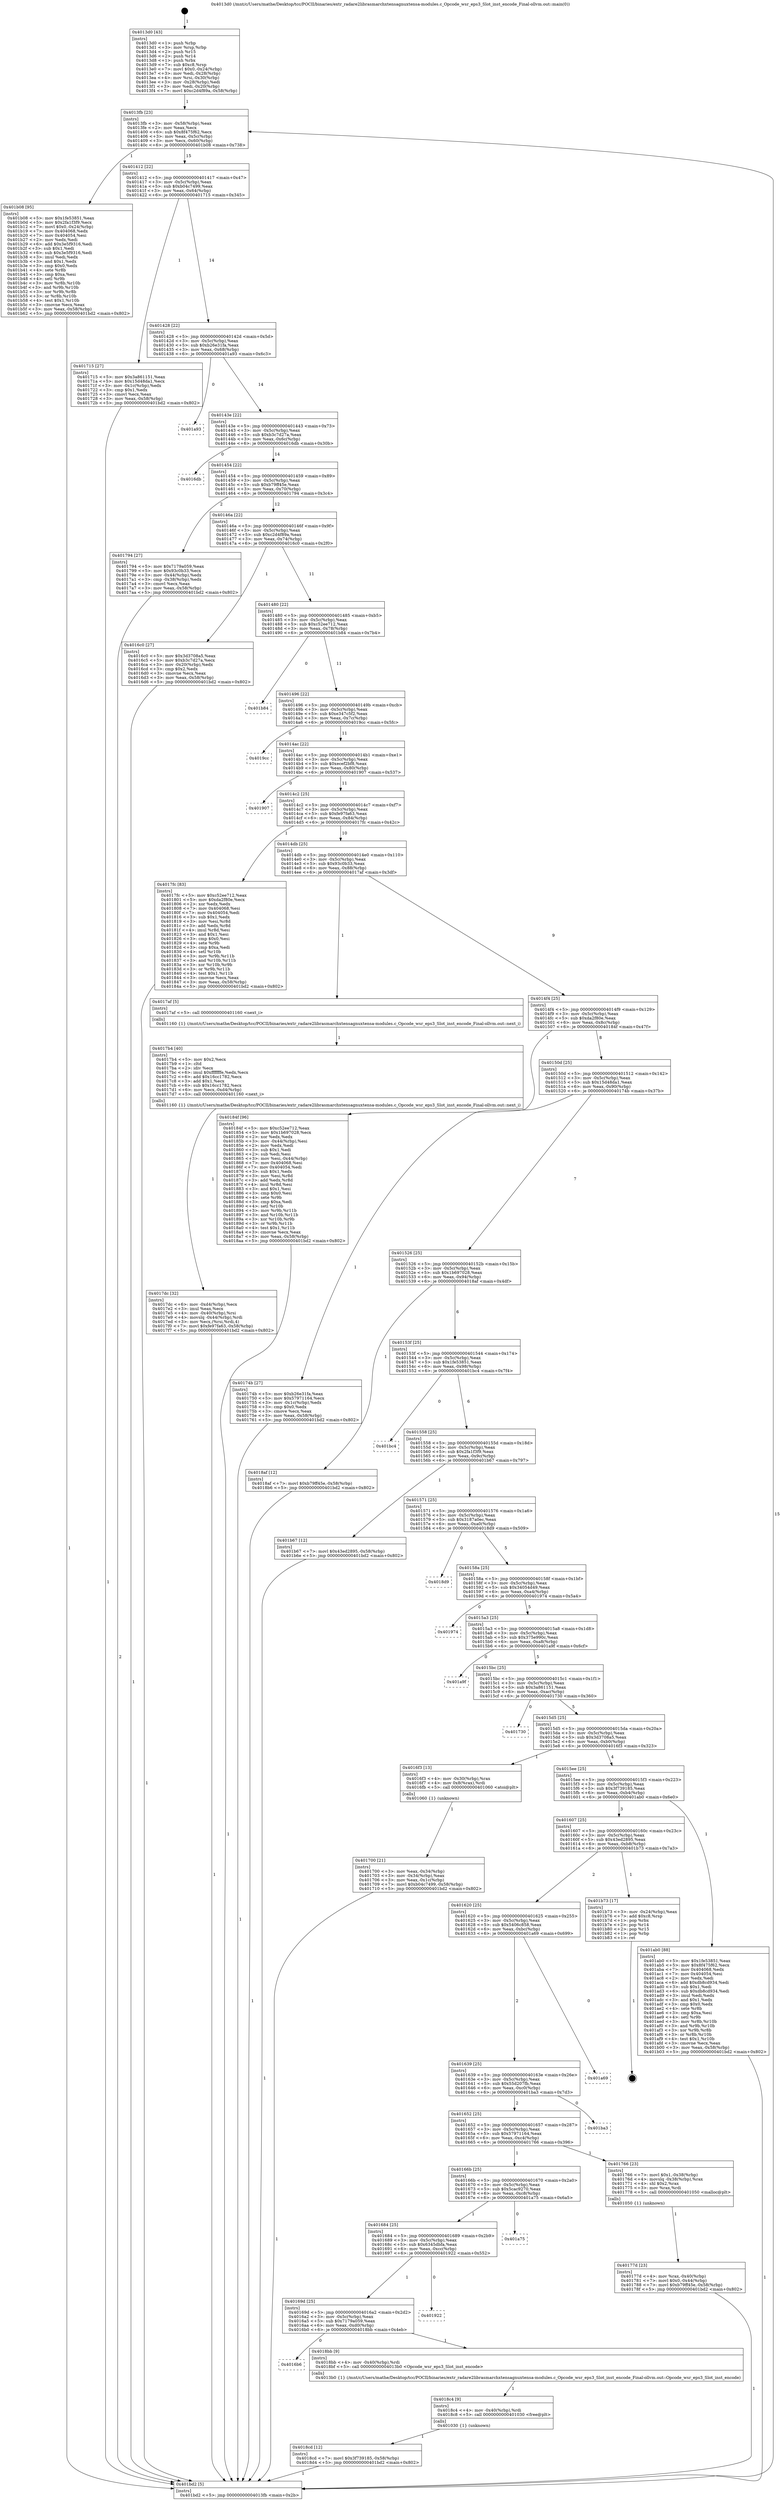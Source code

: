 digraph "0x4013d0" {
  label = "0x4013d0 (/mnt/c/Users/mathe/Desktop/tcc/POCII/binaries/extr_radare2librasmarchxtensagnuxtensa-modules.c_Opcode_wsr_eps3_Slot_inst_encode_Final-ollvm.out::main(0))"
  labelloc = "t"
  node[shape=record]

  Entry [label="",width=0.3,height=0.3,shape=circle,fillcolor=black,style=filled]
  "0x4013fb" [label="{
     0x4013fb [23]\l
     | [instrs]\l
     &nbsp;&nbsp;0x4013fb \<+3\>: mov -0x58(%rbp),%eax\l
     &nbsp;&nbsp;0x4013fe \<+2\>: mov %eax,%ecx\l
     &nbsp;&nbsp;0x401400 \<+6\>: sub $0x8f475f62,%ecx\l
     &nbsp;&nbsp;0x401406 \<+3\>: mov %eax,-0x5c(%rbp)\l
     &nbsp;&nbsp;0x401409 \<+3\>: mov %ecx,-0x60(%rbp)\l
     &nbsp;&nbsp;0x40140c \<+6\>: je 0000000000401b08 \<main+0x738\>\l
  }"]
  "0x401b08" [label="{
     0x401b08 [95]\l
     | [instrs]\l
     &nbsp;&nbsp;0x401b08 \<+5\>: mov $0x1fe53851,%eax\l
     &nbsp;&nbsp;0x401b0d \<+5\>: mov $0x2fa1f3f9,%ecx\l
     &nbsp;&nbsp;0x401b12 \<+7\>: movl $0x0,-0x24(%rbp)\l
     &nbsp;&nbsp;0x401b19 \<+7\>: mov 0x404068,%edx\l
     &nbsp;&nbsp;0x401b20 \<+7\>: mov 0x404054,%esi\l
     &nbsp;&nbsp;0x401b27 \<+2\>: mov %edx,%edi\l
     &nbsp;&nbsp;0x401b29 \<+6\>: add $0x3e5f9316,%edi\l
     &nbsp;&nbsp;0x401b2f \<+3\>: sub $0x1,%edi\l
     &nbsp;&nbsp;0x401b32 \<+6\>: sub $0x3e5f9316,%edi\l
     &nbsp;&nbsp;0x401b38 \<+3\>: imul %edi,%edx\l
     &nbsp;&nbsp;0x401b3b \<+3\>: and $0x1,%edx\l
     &nbsp;&nbsp;0x401b3e \<+3\>: cmp $0x0,%edx\l
     &nbsp;&nbsp;0x401b41 \<+4\>: sete %r8b\l
     &nbsp;&nbsp;0x401b45 \<+3\>: cmp $0xa,%esi\l
     &nbsp;&nbsp;0x401b48 \<+4\>: setl %r9b\l
     &nbsp;&nbsp;0x401b4c \<+3\>: mov %r8b,%r10b\l
     &nbsp;&nbsp;0x401b4f \<+3\>: and %r9b,%r10b\l
     &nbsp;&nbsp;0x401b52 \<+3\>: xor %r9b,%r8b\l
     &nbsp;&nbsp;0x401b55 \<+3\>: or %r8b,%r10b\l
     &nbsp;&nbsp;0x401b58 \<+4\>: test $0x1,%r10b\l
     &nbsp;&nbsp;0x401b5c \<+3\>: cmovne %ecx,%eax\l
     &nbsp;&nbsp;0x401b5f \<+3\>: mov %eax,-0x58(%rbp)\l
     &nbsp;&nbsp;0x401b62 \<+5\>: jmp 0000000000401bd2 \<main+0x802\>\l
  }"]
  "0x401412" [label="{
     0x401412 [22]\l
     | [instrs]\l
     &nbsp;&nbsp;0x401412 \<+5\>: jmp 0000000000401417 \<main+0x47\>\l
     &nbsp;&nbsp;0x401417 \<+3\>: mov -0x5c(%rbp),%eax\l
     &nbsp;&nbsp;0x40141a \<+5\>: sub $0xb04c7499,%eax\l
     &nbsp;&nbsp;0x40141f \<+3\>: mov %eax,-0x64(%rbp)\l
     &nbsp;&nbsp;0x401422 \<+6\>: je 0000000000401715 \<main+0x345\>\l
  }"]
  Exit [label="",width=0.3,height=0.3,shape=circle,fillcolor=black,style=filled,peripheries=2]
  "0x401715" [label="{
     0x401715 [27]\l
     | [instrs]\l
     &nbsp;&nbsp;0x401715 \<+5\>: mov $0x3a861151,%eax\l
     &nbsp;&nbsp;0x40171a \<+5\>: mov $0x15d48da1,%ecx\l
     &nbsp;&nbsp;0x40171f \<+3\>: mov -0x1c(%rbp),%edx\l
     &nbsp;&nbsp;0x401722 \<+3\>: cmp $0x1,%edx\l
     &nbsp;&nbsp;0x401725 \<+3\>: cmovl %ecx,%eax\l
     &nbsp;&nbsp;0x401728 \<+3\>: mov %eax,-0x58(%rbp)\l
     &nbsp;&nbsp;0x40172b \<+5\>: jmp 0000000000401bd2 \<main+0x802\>\l
  }"]
  "0x401428" [label="{
     0x401428 [22]\l
     | [instrs]\l
     &nbsp;&nbsp;0x401428 \<+5\>: jmp 000000000040142d \<main+0x5d\>\l
     &nbsp;&nbsp;0x40142d \<+3\>: mov -0x5c(%rbp),%eax\l
     &nbsp;&nbsp;0x401430 \<+5\>: sub $0xb26e31fa,%eax\l
     &nbsp;&nbsp;0x401435 \<+3\>: mov %eax,-0x68(%rbp)\l
     &nbsp;&nbsp;0x401438 \<+6\>: je 0000000000401a93 \<main+0x6c3\>\l
  }"]
  "0x4018cd" [label="{
     0x4018cd [12]\l
     | [instrs]\l
     &nbsp;&nbsp;0x4018cd \<+7\>: movl $0x3f739185,-0x58(%rbp)\l
     &nbsp;&nbsp;0x4018d4 \<+5\>: jmp 0000000000401bd2 \<main+0x802\>\l
  }"]
  "0x401a93" [label="{
     0x401a93\l
  }", style=dashed]
  "0x40143e" [label="{
     0x40143e [22]\l
     | [instrs]\l
     &nbsp;&nbsp;0x40143e \<+5\>: jmp 0000000000401443 \<main+0x73\>\l
     &nbsp;&nbsp;0x401443 \<+3\>: mov -0x5c(%rbp),%eax\l
     &nbsp;&nbsp;0x401446 \<+5\>: sub $0xb3c7d27a,%eax\l
     &nbsp;&nbsp;0x40144b \<+3\>: mov %eax,-0x6c(%rbp)\l
     &nbsp;&nbsp;0x40144e \<+6\>: je 00000000004016db \<main+0x30b\>\l
  }"]
  "0x4018c4" [label="{
     0x4018c4 [9]\l
     | [instrs]\l
     &nbsp;&nbsp;0x4018c4 \<+4\>: mov -0x40(%rbp),%rdi\l
     &nbsp;&nbsp;0x4018c8 \<+5\>: call 0000000000401030 \<free@plt\>\l
     | [calls]\l
     &nbsp;&nbsp;0x401030 \{1\} (unknown)\l
  }"]
  "0x4016db" [label="{
     0x4016db\l
  }", style=dashed]
  "0x401454" [label="{
     0x401454 [22]\l
     | [instrs]\l
     &nbsp;&nbsp;0x401454 \<+5\>: jmp 0000000000401459 \<main+0x89\>\l
     &nbsp;&nbsp;0x401459 \<+3\>: mov -0x5c(%rbp),%eax\l
     &nbsp;&nbsp;0x40145c \<+5\>: sub $0xb79ff45e,%eax\l
     &nbsp;&nbsp;0x401461 \<+3\>: mov %eax,-0x70(%rbp)\l
     &nbsp;&nbsp;0x401464 \<+6\>: je 0000000000401794 \<main+0x3c4\>\l
  }"]
  "0x4016b6" [label="{
     0x4016b6\l
  }", style=dashed]
  "0x401794" [label="{
     0x401794 [27]\l
     | [instrs]\l
     &nbsp;&nbsp;0x401794 \<+5\>: mov $0x7179a059,%eax\l
     &nbsp;&nbsp;0x401799 \<+5\>: mov $0x93c0b33,%ecx\l
     &nbsp;&nbsp;0x40179e \<+3\>: mov -0x44(%rbp),%edx\l
     &nbsp;&nbsp;0x4017a1 \<+3\>: cmp -0x38(%rbp),%edx\l
     &nbsp;&nbsp;0x4017a4 \<+3\>: cmovl %ecx,%eax\l
     &nbsp;&nbsp;0x4017a7 \<+3\>: mov %eax,-0x58(%rbp)\l
     &nbsp;&nbsp;0x4017aa \<+5\>: jmp 0000000000401bd2 \<main+0x802\>\l
  }"]
  "0x40146a" [label="{
     0x40146a [22]\l
     | [instrs]\l
     &nbsp;&nbsp;0x40146a \<+5\>: jmp 000000000040146f \<main+0x9f\>\l
     &nbsp;&nbsp;0x40146f \<+3\>: mov -0x5c(%rbp),%eax\l
     &nbsp;&nbsp;0x401472 \<+5\>: sub $0xc2d4f89a,%eax\l
     &nbsp;&nbsp;0x401477 \<+3\>: mov %eax,-0x74(%rbp)\l
     &nbsp;&nbsp;0x40147a \<+6\>: je 00000000004016c0 \<main+0x2f0\>\l
  }"]
  "0x4018bb" [label="{
     0x4018bb [9]\l
     | [instrs]\l
     &nbsp;&nbsp;0x4018bb \<+4\>: mov -0x40(%rbp),%rdi\l
     &nbsp;&nbsp;0x4018bf \<+5\>: call 00000000004013b0 \<Opcode_wsr_eps3_Slot_inst_encode\>\l
     | [calls]\l
     &nbsp;&nbsp;0x4013b0 \{1\} (/mnt/c/Users/mathe/Desktop/tcc/POCII/binaries/extr_radare2librasmarchxtensagnuxtensa-modules.c_Opcode_wsr_eps3_Slot_inst_encode_Final-ollvm.out::Opcode_wsr_eps3_Slot_inst_encode)\l
  }"]
  "0x4016c0" [label="{
     0x4016c0 [27]\l
     | [instrs]\l
     &nbsp;&nbsp;0x4016c0 \<+5\>: mov $0x3d3708a5,%eax\l
     &nbsp;&nbsp;0x4016c5 \<+5\>: mov $0xb3c7d27a,%ecx\l
     &nbsp;&nbsp;0x4016ca \<+3\>: mov -0x20(%rbp),%edx\l
     &nbsp;&nbsp;0x4016cd \<+3\>: cmp $0x2,%edx\l
     &nbsp;&nbsp;0x4016d0 \<+3\>: cmovne %ecx,%eax\l
     &nbsp;&nbsp;0x4016d3 \<+3\>: mov %eax,-0x58(%rbp)\l
     &nbsp;&nbsp;0x4016d6 \<+5\>: jmp 0000000000401bd2 \<main+0x802\>\l
  }"]
  "0x401480" [label="{
     0x401480 [22]\l
     | [instrs]\l
     &nbsp;&nbsp;0x401480 \<+5\>: jmp 0000000000401485 \<main+0xb5\>\l
     &nbsp;&nbsp;0x401485 \<+3\>: mov -0x5c(%rbp),%eax\l
     &nbsp;&nbsp;0x401488 \<+5\>: sub $0xc52ee712,%eax\l
     &nbsp;&nbsp;0x40148d \<+3\>: mov %eax,-0x78(%rbp)\l
     &nbsp;&nbsp;0x401490 \<+6\>: je 0000000000401b84 \<main+0x7b4\>\l
  }"]
  "0x401bd2" [label="{
     0x401bd2 [5]\l
     | [instrs]\l
     &nbsp;&nbsp;0x401bd2 \<+5\>: jmp 00000000004013fb \<main+0x2b\>\l
  }"]
  "0x4013d0" [label="{
     0x4013d0 [43]\l
     | [instrs]\l
     &nbsp;&nbsp;0x4013d0 \<+1\>: push %rbp\l
     &nbsp;&nbsp;0x4013d1 \<+3\>: mov %rsp,%rbp\l
     &nbsp;&nbsp;0x4013d4 \<+2\>: push %r15\l
     &nbsp;&nbsp;0x4013d6 \<+2\>: push %r14\l
     &nbsp;&nbsp;0x4013d8 \<+1\>: push %rbx\l
     &nbsp;&nbsp;0x4013d9 \<+7\>: sub $0xc8,%rsp\l
     &nbsp;&nbsp;0x4013e0 \<+7\>: movl $0x0,-0x24(%rbp)\l
     &nbsp;&nbsp;0x4013e7 \<+3\>: mov %edi,-0x28(%rbp)\l
     &nbsp;&nbsp;0x4013ea \<+4\>: mov %rsi,-0x30(%rbp)\l
     &nbsp;&nbsp;0x4013ee \<+3\>: mov -0x28(%rbp),%edi\l
     &nbsp;&nbsp;0x4013f1 \<+3\>: mov %edi,-0x20(%rbp)\l
     &nbsp;&nbsp;0x4013f4 \<+7\>: movl $0xc2d4f89a,-0x58(%rbp)\l
  }"]
  "0x40169d" [label="{
     0x40169d [25]\l
     | [instrs]\l
     &nbsp;&nbsp;0x40169d \<+5\>: jmp 00000000004016a2 \<main+0x2d2\>\l
     &nbsp;&nbsp;0x4016a2 \<+3\>: mov -0x5c(%rbp),%eax\l
     &nbsp;&nbsp;0x4016a5 \<+5\>: sub $0x7179a059,%eax\l
     &nbsp;&nbsp;0x4016aa \<+6\>: mov %eax,-0xd0(%rbp)\l
     &nbsp;&nbsp;0x4016b0 \<+6\>: je 00000000004018bb \<main+0x4eb\>\l
  }"]
  "0x401b84" [label="{
     0x401b84\l
  }", style=dashed]
  "0x401496" [label="{
     0x401496 [22]\l
     | [instrs]\l
     &nbsp;&nbsp;0x401496 \<+5\>: jmp 000000000040149b \<main+0xcb\>\l
     &nbsp;&nbsp;0x40149b \<+3\>: mov -0x5c(%rbp),%eax\l
     &nbsp;&nbsp;0x40149e \<+5\>: sub $0xe347c5f2,%eax\l
     &nbsp;&nbsp;0x4014a3 \<+3\>: mov %eax,-0x7c(%rbp)\l
     &nbsp;&nbsp;0x4014a6 \<+6\>: je 00000000004019cc \<main+0x5fc\>\l
  }"]
  "0x401922" [label="{
     0x401922\l
  }", style=dashed]
  "0x4019cc" [label="{
     0x4019cc\l
  }", style=dashed]
  "0x4014ac" [label="{
     0x4014ac [22]\l
     | [instrs]\l
     &nbsp;&nbsp;0x4014ac \<+5\>: jmp 00000000004014b1 \<main+0xe1\>\l
     &nbsp;&nbsp;0x4014b1 \<+3\>: mov -0x5c(%rbp),%eax\l
     &nbsp;&nbsp;0x4014b4 \<+5\>: sub $0xecef2bf8,%eax\l
     &nbsp;&nbsp;0x4014b9 \<+3\>: mov %eax,-0x80(%rbp)\l
     &nbsp;&nbsp;0x4014bc \<+6\>: je 0000000000401907 \<main+0x537\>\l
  }"]
  "0x401684" [label="{
     0x401684 [25]\l
     | [instrs]\l
     &nbsp;&nbsp;0x401684 \<+5\>: jmp 0000000000401689 \<main+0x2b9\>\l
     &nbsp;&nbsp;0x401689 \<+3\>: mov -0x5c(%rbp),%eax\l
     &nbsp;&nbsp;0x40168c \<+5\>: sub $0x6345dbfa,%eax\l
     &nbsp;&nbsp;0x401691 \<+6\>: mov %eax,-0xcc(%rbp)\l
     &nbsp;&nbsp;0x401697 \<+6\>: je 0000000000401922 \<main+0x552\>\l
  }"]
  "0x401907" [label="{
     0x401907\l
  }", style=dashed]
  "0x4014c2" [label="{
     0x4014c2 [25]\l
     | [instrs]\l
     &nbsp;&nbsp;0x4014c2 \<+5\>: jmp 00000000004014c7 \<main+0xf7\>\l
     &nbsp;&nbsp;0x4014c7 \<+3\>: mov -0x5c(%rbp),%eax\l
     &nbsp;&nbsp;0x4014ca \<+5\>: sub $0xfe97fa63,%eax\l
     &nbsp;&nbsp;0x4014cf \<+6\>: mov %eax,-0x84(%rbp)\l
     &nbsp;&nbsp;0x4014d5 \<+6\>: je 00000000004017fc \<main+0x42c\>\l
  }"]
  "0x401a75" [label="{
     0x401a75\l
  }", style=dashed]
  "0x4017fc" [label="{
     0x4017fc [83]\l
     | [instrs]\l
     &nbsp;&nbsp;0x4017fc \<+5\>: mov $0xc52ee712,%eax\l
     &nbsp;&nbsp;0x401801 \<+5\>: mov $0xda2f80e,%ecx\l
     &nbsp;&nbsp;0x401806 \<+2\>: xor %edx,%edx\l
     &nbsp;&nbsp;0x401808 \<+7\>: mov 0x404068,%esi\l
     &nbsp;&nbsp;0x40180f \<+7\>: mov 0x404054,%edi\l
     &nbsp;&nbsp;0x401816 \<+3\>: sub $0x1,%edx\l
     &nbsp;&nbsp;0x401819 \<+3\>: mov %esi,%r8d\l
     &nbsp;&nbsp;0x40181c \<+3\>: add %edx,%r8d\l
     &nbsp;&nbsp;0x40181f \<+4\>: imul %r8d,%esi\l
     &nbsp;&nbsp;0x401823 \<+3\>: and $0x1,%esi\l
     &nbsp;&nbsp;0x401826 \<+3\>: cmp $0x0,%esi\l
     &nbsp;&nbsp;0x401829 \<+4\>: sete %r9b\l
     &nbsp;&nbsp;0x40182d \<+3\>: cmp $0xa,%edi\l
     &nbsp;&nbsp;0x401830 \<+4\>: setl %r10b\l
     &nbsp;&nbsp;0x401834 \<+3\>: mov %r9b,%r11b\l
     &nbsp;&nbsp;0x401837 \<+3\>: and %r10b,%r11b\l
     &nbsp;&nbsp;0x40183a \<+3\>: xor %r10b,%r9b\l
     &nbsp;&nbsp;0x40183d \<+3\>: or %r9b,%r11b\l
     &nbsp;&nbsp;0x401840 \<+4\>: test $0x1,%r11b\l
     &nbsp;&nbsp;0x401844 \<+3\>: cmovne %ecx,%eax\l
     &nbsp;&nbsp;0x401847 \<+3\>: mov %eax,-0x58(%rbp)\l
     &nbsp;&nbsp;0x40184a \<+5\>: jmp 0000000000401bd2 \<main+0x802\>\l
  }"]
  "0x4014db" [label="{
     0x4014db [25]\l
     | [instrs]\l
     &nbsp;&nbsp;0x4014db \<+5\>: jmp 00000000004014e0 \<main+0x110\>\l
     &nbsp;&nbsp;0x4014e0 \<+3\>: mov -0x5c(%rbp),%eax\l
     &nbsp;&nbsp;0x4014e3 \<+5\>: sub $0x93c0b33,%eax\l
     &nbsp;&nbsp;0x4014e8 \<+6\>: mov %eax,-0x88(%rbp)\l
     &nbsp;&nbsp;0x4014ee \<+6\>: je 00000000004017af \<main+0x3df\>\l
  }"]
  "0x4017dc" [label="{
     0x4017dc [32]\l
     | [instrs]\l
     &nbsp;&nbsp;0x4017dc \<+6\>: mov -0xd4(%rbp),%ecx\l
     &nbsp;&nbsp;0x4017e2 \<+3\>: imul %eax,%ecx\l
     &nbsp;&nbsp;0x4017e5 \<+4\>: mov -0x40(%rbp),%rsi\l
     &nbsp;&nbsp;0x4017e9 \<+4\>: movslq -0x44(%rbp),%rdi\l
     &nbsp;&nbsp;0x4017ed \<+3\>: mov %ecx,(%rsi,%rdi,4)\l
     &nbsp;&nbsp;0x4017f0 \<+7\>: movl $0xfe97fa63,-0x58(%rbp)\l
     &nbsp;&nbsp;0x4017f7 \<+5\>: jmp 0000000000401bd2 \<main+0x802\>\l
  }"]
  "0x4017af" [label="{
     0x4017af [5]\l
     | [instrs]\l
     &nbsp;&nbsp;0x4017af \<+5\>: call 0000000000401160 \<next_i\>\l
     | [calls]\l
     &nbsp;&nbsp;0x401160 \{1\} (/mnt/c/Users/mathe/Desktop/tcc/POCII/binaries/extr_radare2librasmarchxtensagnuxtensa-modules.c_Opcode_wsr_eps3_Slot_inst_encode_Final-ollvm.out::next_i)\l
  }"]
  "0x4014f4" [label="{
     0x4014f4 [25]\l
     | [instrs]\l
     &nbsp;&nbsp;0x4014f4 \<+5\>: jmp 00000000004014f9 \<main+0x129\>\l
     &nbsp;&nbsp;0x4014f9 \<+3\>: mov -0x5c(%rbp),%eax\l
     &nbsp;&nbsp;0x4014fc \<+5\>: sub $0xda2f80e,%eax\l
     &nbsp;&nbsp;0x401501 \<+6\>: mov %eax,-0x8c(%rbp)\l
     &nbsp;&nbsp;0x401507 \<+6\>: je 000000000040184f \<main+0x47f\>\l
  }"]
  "0x4017b4" [label="{
     0x4017b4 [40]\l
     | [instrs]\l
     &nbsp;&nbsp;0x4017b4 \<+5\>: mov $0x2,%ecx\l
     &nbsp;&nbsp;0x4017b9 \<+1\>: cltd\l
     &nbsp;&nbsp;0x4017ba \<+2\>: idiv %ecx\l
     &nbsp;&nbsp;0x4017bc \<+6\>: imul $0xfffffffe,%edx,%ecx\l
     &nbsp;&nbsp;0x4017c2 \<+6\>: add $0x16cc1782,%ecx\l
     &nbsp;&nbsp;0x4017c8 \<+3\>: add $0x1,%ecx\l
     &nbsp;&nbsp;0x4017cb \<+6\>: sub $0x16cc1782,%ecx\l
     &nbsp;&nbsp;0x4017d1 \<+6\>: mov %ecx,-0xd4(%rbp)\l
     &nbsp;&nbsp;0x4017d7 \<+5\>: call 0000000000401160 \<next_i\>\l
     | [calls]\l
     &nbsp;&nbsp;0x401160 \{1\} (/mnt/c/Users/mathe/Desktop/tcc/POCII/binaries/extr_radare2librasmarchxtensagnuxtensa-modules.c_Opcode_wsr_eps3_Slot_inst_encode_Final-ollvm.out::next_i)\l
  }"]
  "0x40184f" [label="{
     0x40184f [96]\l
     | [instrs]\l
     &nbsp;&nbsp;0x40184f \<+5\>: mov $0xc52ee712,%eax\l
     &nbsp;&nbsp;0x401854 \<+5\>: mov $0x1b697028,%ecx\l
     &nbsp;&nbsp;0x401859 \<+2\>: xor %edx,%edx\l
     &nbsp;&nbsp;0x40185b \<+3\>: mov -0x44(%rbp),%esi\l
     &nbsp;&nbsp;0x40185e \<+2\>: mov %edx,%edi\l
     &nbsp;&nbsp;0x401860 \<+3\>: sub $0x1,%edi\l
     &nbsp;&nbsp;0x401863 \<+2\>: sub %edi,%esi\l
     &nbsp;&nbsp;0x401865 \<+3\>: mov %esi,-0x44(%rbp)\l
     &nbsp;&nbsp;0x401868 \<+7\>: mov 0x404068,%esi\l
     &nbsp;&nbsp;0x40186f \<+7\>: mov 0x404054,%edi\l
     &nbsp;&nbsp;0x401876 \<+3\>: sub $0x1,%edx\l
     &nbsp;&nbsp;0x401879 \<+3\>: mov %esi,%r8d\l
     &nbsp;&nbsp;0x40187c \<+3\>: add %edx,%r8d\l
     &nbsp;&nbsp;0x40187f \<+4\>: imul %r8d,%esi\l
     &nbsp;&nbsp;0x401883 \<+3\>: and $0x1,%esi\l
     &nbsp;&nbsp;0x401886 \<+3\>: cmp $0x0,%esi\l
     &nbsp;&nbsp;0x401889 \<+4\>: sete %r9b\l
     &nbsp;&nbsp;0x40188d \<+3\>: cmp $0xa,%edi\l
     &nbsp;&nbsp;0x401890 \<+4\>: setl %r10b\l
     &nbsp;&nbsp;0x401894 \<+3\>: mov %r9b,%r11b\l
     &nbsp;&nbsp;0x401897 \<+3\>: and %r10b,%r11b\l
     &nbsp;&nbsp;0x40189a \<+3\>: xor %r10b,%r9b\l
     &nbsp;&nbsp;0x40189d \<+3\>: or %r9b,%r11b\l
     &nbsp;&nbsp;0x4018a0 \<+4\>: test $0x1,%r11b\l
     &nbsp;&nbsp;0x4018a4 \<+3\>: cmovne %ecx,%eax\l
     &nbsp;&nbsp;0x4018a7 \<+3\>: mov %eax,-0x58(%rbp)\l
     &nbsp;&nbsp;0x4018aa \<+5\>: jmp 0000000000401bd2 \<main+0x802\>\l
  }"]
  "0x40150d" [label="{
     0x40150d [25]\l
     | [instrs]\l
     &nbsp;&nbsp;0x40150d \<+5\>: jmp 0000000000401512 \<main+0x142\>\l
     &nbsp;&nbsp;0x401512 \<+3\>: mov -0x5c(%rbp),%eax\l
     &nbsp;&nbsp;0x401515 \<+5\>: sub $0x15d48da1,%eax\l
     &nbsp;&nbsp;0x40151a \<+6\>: mov %eax,-0x90(%rbp)\l
     &nbsp;&nbsp;0x401520 \<+6\>: je 000000000040174b \<main+0x37b\>\l
  }"]
  "0x40177d" [label="{
     0x40177d [23]\l
     | [instrs]\l
     &nbsp;&nbsp;0x40177d \<+4\>: mov %rax,-0x40(%rbp)\l
     &nbsp;&nbsp;0x401781 \<+7\>: movl $0x0,-0x44(%rbp)\l
     &nbsp;&nbsp;0x401788 \<+7\>: movl $0xb79ff45e,-0x58(%rbp)\l
     &nbsp;&nbsp;0x40178f \<+5\>: jmp 0000000000401bd2 \<main+0x802\>\l
  }"]
  "0x40174b" [label="{
     0x40174b [27]\l
     | [instrs]\l
     &nbsp;&nbsp;0x40174b \<+5\>: mov $0xb26e31fa,%eax\l
     &nbsp;&nbsp;0x401750 \<+5\>: mov $0x57971164,%ecx\l
     &nbsp;&nbsp;0x401755 \<+3\>: mov -0x1c(%rbp),%edx\l
     &nbsp;&nbsp;0x401758 \<+3\>: cmp $0x0,%edx\l
     &nbsp;&nbsp;0x40175b \<+3\>: cmove %ecx,%eax\l
     &nbsp;&nbsp;0x40175e \<+3\>: mov %eax,-0x58(%rbp)\l
     &nbsp;&nbsp;0x401761 \<+5\>: jmp 0000000000401bd2 \<main+0x802\>\l
  }"]
  "0x401526" [label="{
     0x401526 [25]\l
     | [instrs]\l
     &nbsp;&nbsp;0x401526 \<+5\>: jmp 000000000040152b \<main+0x15b\>\l
     &nbsp;&nbsp;0x40152b \<+3\>: mov -0x5c(%rbp),%eax\l
     &nbsp;&nbsp;0x40152e \<+5\>: sub $0x1b697028,%eax\l
     &nbsp;&nbsp;0x401533 \<+6\>: mov %eax,-0x94(%rbp)\l
     &nbsp;&nbsp;0x401539 \<+6\>: je 00000000004018af \<main+0x4df\>\l
  }"]
  "0x40166b" [label="{
     0x40166b [25]\l
     | [instrs]\l
     &nbsp;&nbsp;0x40166b \<+5\>: jmp 0000000000401670 \<main+0x2a0\>\l
     &nbsp;&nbsp;0x401670 \<+3\>: mov -0x5c(%rbp),%eax\l
     &nbsp;&nbsp;0x401673 \<+5\>: sub $0x5cac9270,%eax\l
     &nbsp;&nbsp;0x401678 \<+6\>: mov %eax,-0xc8(%rbp)\l
     &nbsp;&nbsp;0x40167e \<+6\>: je 0000000000401a75 \<main+0x6a5\>\l
  }"]
  "0x4018af" [label="{
     0x4018af [12]\l
     | [instrs]\l
     &nbsp;&nbsp;0x4018af \<+7\>: movl $0xb79ff45e,-0x58(%rbp)\l
     &nbsp;&nbsp;0x4018b6 \<+5\>: jmp 0000000000401bd2 \<main+0x802\>\l
  }"]
  "0x40153f" [label="{
     0x40153f [25]\l
     | [instrs]\l
     &nbsp;&nbsp;0x40153f \<+5\>: jmp 0000000000401544 \<main+0x174\>\l
     &nbsp;&nbsp;0x401544 \<+3\>: mov -0x5c(%rbp),%eax\l
     &nbsp;&nbsp;0x401547 \<+5\>: sub $0x1fe53851,%eax\l
     &nbsp;&nbsp;0x40154c \<+6\>: mov %eax,-0x98(%rbp)\l
     &nbsp;&nbsp;0x401552 \<+6\>: je 0000000000401bc4 \<main+0x7f4\>\l
  }"]
  "0x401766" [label="{
     0x401766 [23]\l
     | [instrs]\l
     &nbsp;&nbsp;0x401766 \<+7\>: movl $0x1,-0x38(%rbp)\l
     &nbsp;&nbsp;0x40176d \<+4\>: movslq -0x38(%rbp),%rax\l
     &nbsp;&nbsp;0x401771 \<+4\>: shl $0x2,%rax\l
     &nbsp;&nbsp;0x401775 \<+3\>: mov %rax,%rdi\l
     &nbsp;&nbsp;0x401778 \<+5\>: call 0000000000401050 \<malloc@plt\>\l
     | [calls]\l
     &nbsp;&nbsp;0x401050 \{1\} (unknown)\l
  }"]
  "0x401bc4" [label="{
     0x401bc4\l
  }", style=dashed]
  "0x401558" [label="{
     0x401558 [25]\l
     | [instrs]\l
     &nbsp;&nbsp;0x401558 \<+5\>: jmp 000000000040155d \<main+0x18d\>\l
     &nbsp;&nbsp;0x40155d \<+3\>: mov -0x5c(%rbp),%eax\l
     &nbsp;&nbsp;0x401560 \<+5\>: sub $0x2fa1f3f9,%eax\l
     &nbsp;&nbsp;0x401565 \<+6\>: mov %eax,-0x9c(%rbp)\l
     &nbsp;&nbsp;0x40156b \<+6\>: je 0000000000401b67 \<main+0x797\>\l
  }"]
  "0x401652" [label="{
     0x401652 [25]\l
     | [instrs]\l
     &nbsp;&nbsp;0x401652 \<+5\>: jmp 0000000000401657 \<main+0x287\>\l
     &nbsp;&nbsp;0x401657 \<+3\>: mov -0x5c(%rbp),%eax\l
     &nbsp;&nbsp;0x40165a \<+5\>: sub $0x57971164,%eax\l
     &nbsp;&nbsp;0x40165f \<+6\>: mov %eax,-0xc4(%rbp)\l
     &nbsp;&nbsp;0x401665 \<+6\>: je 0000000000401766 \<main+0x396\>\l
  }"]
  "0x401b67" [label="{
     0x401b67 [12]\l
     | [instrs]\l
     &nbsp;&nbsp;0x401b67 \<+7\>: movl $0x43ed2895,-0x58(%rbp)\l
     &nbsp;&nbsp;0x401b6e \<+5\>: jmp 0000000000401bd2 \<main+0x802\>\l
  }"]
  "0x401571" [label="{
     0x401571 [25]\l
     | [instrs]\l
     &nbsp;&nbsp;0x401571 \<+5\>: jmp 0000000000401576 \<main+0x1a6\>\l
     &nbsp;&nbsp;0x401576 \<+3\>: mov -0x5c(%rbp),%eax\l
     &nbsp;&nbsp;0x401579 \<+5\>: sub $0x3187a0ec,%eax\l
     &nbsp;&nbsp;0x40157e \<+6\>: mov %eax,-0xa0(%rbp)\l
     &nbsp;&nbsp;0x401584 \<+6\>: je 00000000004018d9 \<main+0x509\>\l
  }"]
  "0x401ba3" [label="{
     0x401ba3\l
  }", style=dashed]
  "0x4018d9" [label="{
     0x4018d9\l
  }", style=dashed]
  "0x40158a" [label="{
     0x40158a [25]\l
     | [instrs]\l
     &nbsp;&nbsp;0x40158a \<+5\>: jmp 000000000040158f \<main+0x1bf\>\l
     &nbsp;&nbsp;0x40158f \<+3\>: mov -0x5c(%rbp),%eax\l
     &nbsp;&nbsp;0x401592 \<+5\>: sub $0x34054d49,%eax\l
     &nbsp;&nbsp;0x401597 \<+6\>: mov %eax,-0xa4(%rbp)\l
     &nbsp;&nbsp;0x40159d \<+6\>: je 0000000000401974 \<main+0x5a4\>\l
  }"]
  "0x401639" [label="{
     0x401639 [25]\l
     | [instrs]\l
     &nbsp;&nbsp;0x401639 \<+5\>: jmp 000000000040163e \<main+0x26e\>\l
     &nbsp;&nbsp;0x40163e \<+3\>: mov -0x5c(%rbp),%eax\l
     &nbsp;&nbsp;0x401641 \<+5\>: sub $0x55d207fb,%eax\l
     &nbsp;&nbsp;0x401646 \<+6\>: mov %eax,-0xc0(%rbp)\l
     &nbsp;&nbsp;0x40164c \<+6\>: je 0000000000401ba3 \<main+0x7d3\>\l
  }"]
  "0x401974" [label="{
     0x401974\l
  }", style=dashed]
  "0x4015a3" [label="{
     0x4015a3 [25]\l
     | [instrs]\l
     &nbsp;&nbsp;0x4015a3 \<+5\>: jmp 00000000004015a8 \<main+0x1d8\>\l
     &nbsp;&nbsp;0x4015a8 \<+3\>: mov -0x5c(%rbp),%eax\l
     &nbsp;&nbsp;0x4015ab \<+5\>: sub $0x375e990c,%eax\l
     &nbsp;&nbsp;0x4015b0 \<+6\>: mov %eax,-0xa8(%rbp)\l
     &nbsp;&nbsp;0x4015b6 \<+6\>: je 0000000000401a9f \<main+0x6cf\>\l
  }"]
  "0x401a69" [label="{
     0x401a69\l
  }", style=dashed]
  "0x401a9f" [label="{
     0x401a9f\l
  }", style=dashed]
  "0x4015bc" [label="{
     0x4015bc [25]\l
     | [instrs]\l
     &nbsp;&nbsp;0x4015bc \<+5\>: jmp 00000000004015c1 \<main+0x1f1\>\l
     &nbsp;&nbsp;0x4015c1 \<+3\>: mov -0x5c(%rbp),%eax\l
     &nbsp;&nbsp;0x4015c4 \<+5\>: sub $0x3a861151,%eax\l
     &nbsp;&nbsp;0x4015c9 \<+6\>: mov %eax,-0xac(%rbp)\l
     &nbsp;&nbsp;0x4015cf \<+6\>: je 0000000000401730 \<main+0x360\>\l
  }"]
  "0x401620" [label="{
     0x401620 [25]\l
     | [instrs]\l
     &nbsp;&nbsp;0x401620 \<+5\>: jmp 0000000000401625 \<main+0x255\>\l
     &nbsp;&nbsp;0x401625 \<+3\>: mov -0x5c(%rbp),%eax\l
     &nbsp;&nbsp;0x401628 \<+5\>: sub $0x5406c858,%eax\l
     &nbsp;&nbsp;0x40162d \<+6\>: mov %eax,-0xbc(%rbp)\l
     &nbsp;&nbsp;0x401633 \<+6\>: je 0000000000401a69 \<main+0x699\>\l
  }"]
  "0x401730" [label="{
     0x401730\l
  }", style=dashed]
  "0x4015d5" [label="{
     0x4015d5 [25]\l
     | [instrs]\l
     &nbsp;&nbsp;0x4015d5 \<+5\>: jmp 00000000004015da \<main+0x20a\>\l
     &nbsp;&nbsp;0x4015da \<+3\>: mov -0x5c(%rbp),%eax\l
     &nbsp;&nbsp;0x4015dd \<+5\>: sub $0x3d3708a5,%eax\l
     &nbsp;&nbsp;0x4015e2 \<+6\>: mov %eax,-0xb0(%rbp)\l
     &nbsp;&nbsp;0x4015e8 \<+6\>: je 00000000004016f3 \<main+0x323\>\l
  }"]
  "0x401b73" [label="{
     0x401b73 [17]\l
     | [instrs]\l
     &nbsp;&nbsp;0x401b73 \<+3\>: mov -0x24(%rbp),%eax\l
     &nbsp;&nbsp;0x401b76 \<+7\>: add $0xc8,%rsp\l
     &nbsp;&nbsp;0x401b7d \<+1\>: pop %rbx\l
     &nbsp;&nbsp;0x401b7e \<+2\>: pop %r14\l
     &nbsp;&nbsp;0x401b80 \<+2\>: pop %r15\l
     &nbsp;&nbsp;0x401b82 \<+1\>: pop %rbp\l
     &nbsp;&nbsp;0x401b83 \<+1\>: ret\l
  }"]
  "0x4016f3" [label="{
     0x4016f3 [13]\l
     | [instrs]\l
     &nbsp;&nbsp;0x4016f3 \<+4\>: mov -0x30(%rbp),%rax\l
     &nbsp;&nbsp;0x4016f7 \<+4\>: mov 0x8(%rax),%rdi\l
     &nbsp;&nbsp;0x4016fb \<+5\>: call 0000000000401060 \<atoi@plt\>\l
     | [calls]\l
     &nbsp;&nbsp;0x401060 \{1\} (unknown)\l
  }"]
  "0x4015ee" [label="{
     0x4015ee [25]\l
     | [instrs]\l
     &nbsp;&nbsp;0x4015ee \<+5\>: jmp 00000000004015f3 \<main+0x223\>\l
     &nbsp;&nbsp;0x4015f3 \<+3\>: mov -0x5c(%rbp),%eax\l
     &nbsp;&nbsp;0x4015f6 \<+5\>: sub $0x3f739185,%eax\l
     &nbsp;&nbsp;0x4015fb \<+6\>: mov %eax,-0xb4(%rbp)\l
     &nbsp;&nbsp;0x401601 \<+6\>: je 0000000000401ab0 \<main+0x6e0\>\l
  }"]
  "0x401700" [label="{
     0x401700 [21]\l
     | [instrs]\l
     &nbsp;&nbsp;0x401700 \<+3\>: mov %eax,-0x34(%rbp)\l
     &nbsp;&nbsp;0x401703 \<+3\>: mov -0x34(%rbp),%eax\l
     &nbsp;&nbsp;0x401706 \<+3\>: mov %eax,-0x1c(%rbp)\l
     &nbsp;&nbsp;0x401709 \<+7\>: movl $0xb04c7499,-0x58(%rbp)\l
     &nbsp;&nbsp;0x401710 \<+5\>: jmp 0000000000401bd2 \<main+0x802\>\l
  }"]
  "0x401607" [label="{
     0x401607 [25]\l
     | [instrs]\l
     &nbsp;&nbsp;0x401607 \<+5\>: jmp 000000000040160c \<main+0x23c\>\l
     &nbsp;&nbsp;0x40160c \<+3\>: mov -0x5c(%rbp),%eax\l
     &nbsp;&nbsp;0x40160f \<+5\>: sub $0x43ed2895,%eax\l
     &nbsp;&nbsp;0x401614 \<+6\>: mov %eax,-0xb8(%rbp)\l
     &nbsp;&nbsp;0x40161a \<+6\>: je 0000000000401b73 \<main+0x7a3\>\l
  }"]
  "0x401ab0" [label="{
     0x401ab0 [88]\l
     | [instrs]\l
     &nbsp;&nbsp;0x401ab0 \<+5\>: mov $0x1fe53851,%eax\l
     &nbsp;&nbsp;0x401ab5 \<+5\>: mov $0x8f475f62,%ecx\l
     &nbsp;&nbsp;0x401aba \<+7\>: mov 0x404068,%edx\l
     &nbsp;&nbsp;0x401ac1 \<+7\>: mov 0x404054,%esi\l
     &nbsp;&nbsp;0x401ac8 \<+2\>: mov %edx,%edi\l
     &nbsp;&nbsp;0x401aca \<+6\>: add $0xdb8cd934,%edi\l
     &nbsp;&nbsp;0x401ad0 \<+3\>: sub $0x1,%edi\l
     &nbsp;&nbsp;0x401ad3 \<+6\>: sub $0xdb8cd934,%edi\l
     &nbsp;&nbsp;0x401ad9 \<+3\>: imul %edi,%edx\l
     &nbsp;&nbsp;0x401adc \<+3\>: and $0x1,%edx\l
     &nbsp;&nbsp;0x401adf \<+3\>: cmp $0x0,%edx\l
     &nbsp;&nbsp;0x401ae2 \<+4\>: sete %r8b\l
     &nbsp;&nbsp;0x401ae6 \<+3\>: cmp $0xa,%esi\l
     &nbsp;&nbsp;0x401ae9 \<+4\>: setl %r9b\l
     &nbsp;&nbsp;0x401aed \<+3\>: mov %r8b,%r10b\l
     &nbsp;&nbsp;0x401af0 \<+3\>: and %r9b,%r10b\l
     &nbsp;&nbsp;0x401af3 \<+3\>: xor %r9b,%r8b\l
     &nbsp;&nbsp;0x401af6 \<+3\>: or %r8b,%r10b\l
     &nbsp;&nbsp;0x401af9 \<+4\>: test $0x1,%r10b\l
     &nbsp;&nbsp;0x401afd \<+3\>: cmovne %ecx,%eax\l
     &nbsp;&nbsp;0x401b00 \<+3\>: mov %eax,-0x58(%rbp)\l
     &nbsp;&nbsp;0x401b03 \<+5\>: jmp 0000000000401bd2 \<main+0x802\>\l
  }"]
  Entry -> "0x4013d0" [label=" 1"]
  "0x4013fb" -> "0x401b08" [label=" 1"]
  "0x4013fb" -> "0x401412" [label=" 15"]
  "0x401b73" -> Exit [label=" 1"]
  "0x401412" -> "0x401715" [label=" 1"]
  "0x401412" -> "0x401428" [label=" 14"]
  "0x401b67" -> "0x401bd2" [label=" 1"]
  "0x401428" -> "0x401a93" [label=" 0"]
  "0x401428" -> "0x40143e" [label=" 14"]
  "0x401b08" -> "0x401bd2" [label=" 1"]
  "0x40143e" -> "0x4016db" [label=" 0"]
  "0x40143e" -> "0x401454" [label=" 14"]
  "0x401ab0" -> "0x401bd2" [label=" 1"]
  "0x401454" -> "0x401794" [label=" 2"]
  "0x401454" -> "0x40146a" [label=" 12"]
  "0x4018cd" -> "0x401bd2" [label=" 1"]
  "0x40146a" -> "0x4016c0" [label=" 1"]
  "0x40146a" -> "0x401480" [label=" 11"]
  "0x4016c0" -> "0x401bd2" [label=" 1"]
  "0x4013d0" -> "0x4013fb" [label=" 1"]
  "0x401bd2" -> "0x4013fb" [label=" 15"]
  "0x4018c4" -> "0x4018cd" [label=" 1"]
  "0x401480" -> "0x401b84" [label=" 0"]
  "0x401480" -> "0x401496" [label=" 11"]
  "0x40169d" -> "0x4016b6" [label=" 0"]
  "0x401496" -> "0x4019cc" [label=" 0"]
  "0x401496" -> "0x4014ac" [label=" 11"]
  "0x40169d" -> "0x4018bb" [label=" 1"]
  "0x4014ac" -> "0x401907" [label=" 0"]
  "0x4014ac" -> "0x4014c2" [label=" 11"]
  "0x401684" -> "0x40169d" [label=" 1"]
  "0x4014c2" -> "0x4017fc" [label=" 1"]
  "0x4014c2" -> "0x4014db" [label=" 10"]
  "0x401684" -> "0x401922" [label=" 0"]
  "0x4014db" -> "0x4017af" [label=" 1"]
  "0x4014db" -> "0x4014f4" [label=" 9"]
  "0x40166b" -> "0x401684" [label=" 1"]
  "0x4014f4" -> "0x40184f" [label=" 1"]
  "0x4014f4" -> "0x40150d" [label=" 8"]
  "0x40166b" -> "0x401a75" [label=" 0"]
  "0x40150d" -> "0x40174b" [label=" 1"]
  "0x40150d" -> "0x401526" [label=" 7"]
  "0x4018bb" -> "0x4018c4" [label=" 1"]
  "0x401526" -> "0x4018af" [label=" 1"]
  "0x401526" -> "0x40153f" [label=" 6"]
  "0x4018af" -> "0x401bd2" [label=" 1"]
  "0x40153f" -> "0x401bc4" [label=" 0"]
  "0x40153f" -> "0x401558" [label=" 6"]
  "0x40184f" -> "0x401bd2" [label=" 1"]
  "0x401558" -> "0x401b67" [label=" 1"]
  "0x401558" -> "0x401571" [label=" 5"]
  "0x4017dc" -> "0x401bd2" [label=" 1"]
  "0x401571" -> "0x4018d9" [label=" 0"]
  "0x401571" -> "0x40158a" [label=" 5"]
  "0x4017b4" -> "0x4017dc" [label=" 1"]
  "0x40158a" -> "0x401974" [label=" 0"]
  "0x40158a" -> "0x4015a3" [label=" 5"]
  "0x401794" -> "0x401bd2" [label=" 2"]
  "0x4015a3" -> "0x401a9f" [label=" 0"]
  "0x4015a3" -> "0x4015bc" [label=" 5"]
  "0x40177d" -> "0x401bd2" [label=" 1"]
  "0x4015bc" -> "0x401730" [label=" 0"]
  "0x4015bc" -> "0x4015d5" [label=" 5"]
  "0x401652" -> "0x40166b" [label=" 1"]
  "0x4015d5" -> "0x4016f3" [label=" 1"]
  "0x4015d5" -> "0x4015ee" [label=" 4"]
  "0x4016f3" -> "0x401700" [label=" 1"]
  "0x401700" -> "0x401bd2" [label=" 1"]
  "0x401715" -> "0x401bd2" [label=" 1"]
  "0x40174b" -> "0x401bd2" [label=" 1"]
  "0x401652" -> "0x401766" [label=" 1"]
  "0x4015ee" -> "0x401ab0" [label=" 1"]
  "0x4015ee" -> "0x401607" [label=" 3"]
  "0x4017fc" -> "0x401bd2" [label=" 1"]
  "0x401607" -> "0x401b73" [label=" 1"]
  "0x401607" -> "0x401620" [label=" 2"]
  "0x401766" -> "0x40177d" [label=" 1"]
  "0x401620" -> "0x401a69" [label=" 0"]
  "0x401620" -> "0x401639" [label=" 2"]
  "0x4017af" -> "0x4017b4" [label=" 1"]
  "0x401639" -> "0x401ba3" [label=" 0"]
  "0x401639" -> "0x401652" [label=" 2"]
}
